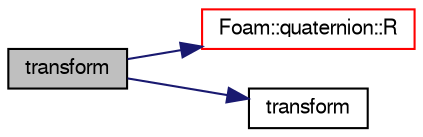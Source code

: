 digraph "transform"
{
  bgcolor="transparent";
  edge [fontname="FreeSans",fontsize="10",labelfontname="FreeSans",labelfontsize="10"];
  node [fontname="FreeSans",fontsize="10",shape=record];
  rankdir="LR";
  Node68001 [label="transform",height=0.2,width=0.4,color="black", fillcolor="grey75", style="filled", fontcolor="black"];
  Node68001 -> Node68002 [color="midnightblue",fontsize="10",style="solid",fontname="FreeSans"];
  Node68002 [label="Foam::quaternion::R",height=0.2,width=0.4,color="red",URL="$a28130.html#a404ff2284fce8af4f811e0447c9e37f2",tooltip="The rotation tensor corresponding the quaternion. "];
  Node68001 -> Node68012 [color="midnightblue",fontsize="10",style="solid",fontname="FreeSans"];
  Node68012 [label="transform",height=0.2,width=0.4,color="black",URL="$a21124.html#a919915170941701c1223291531ad010c"];
}
